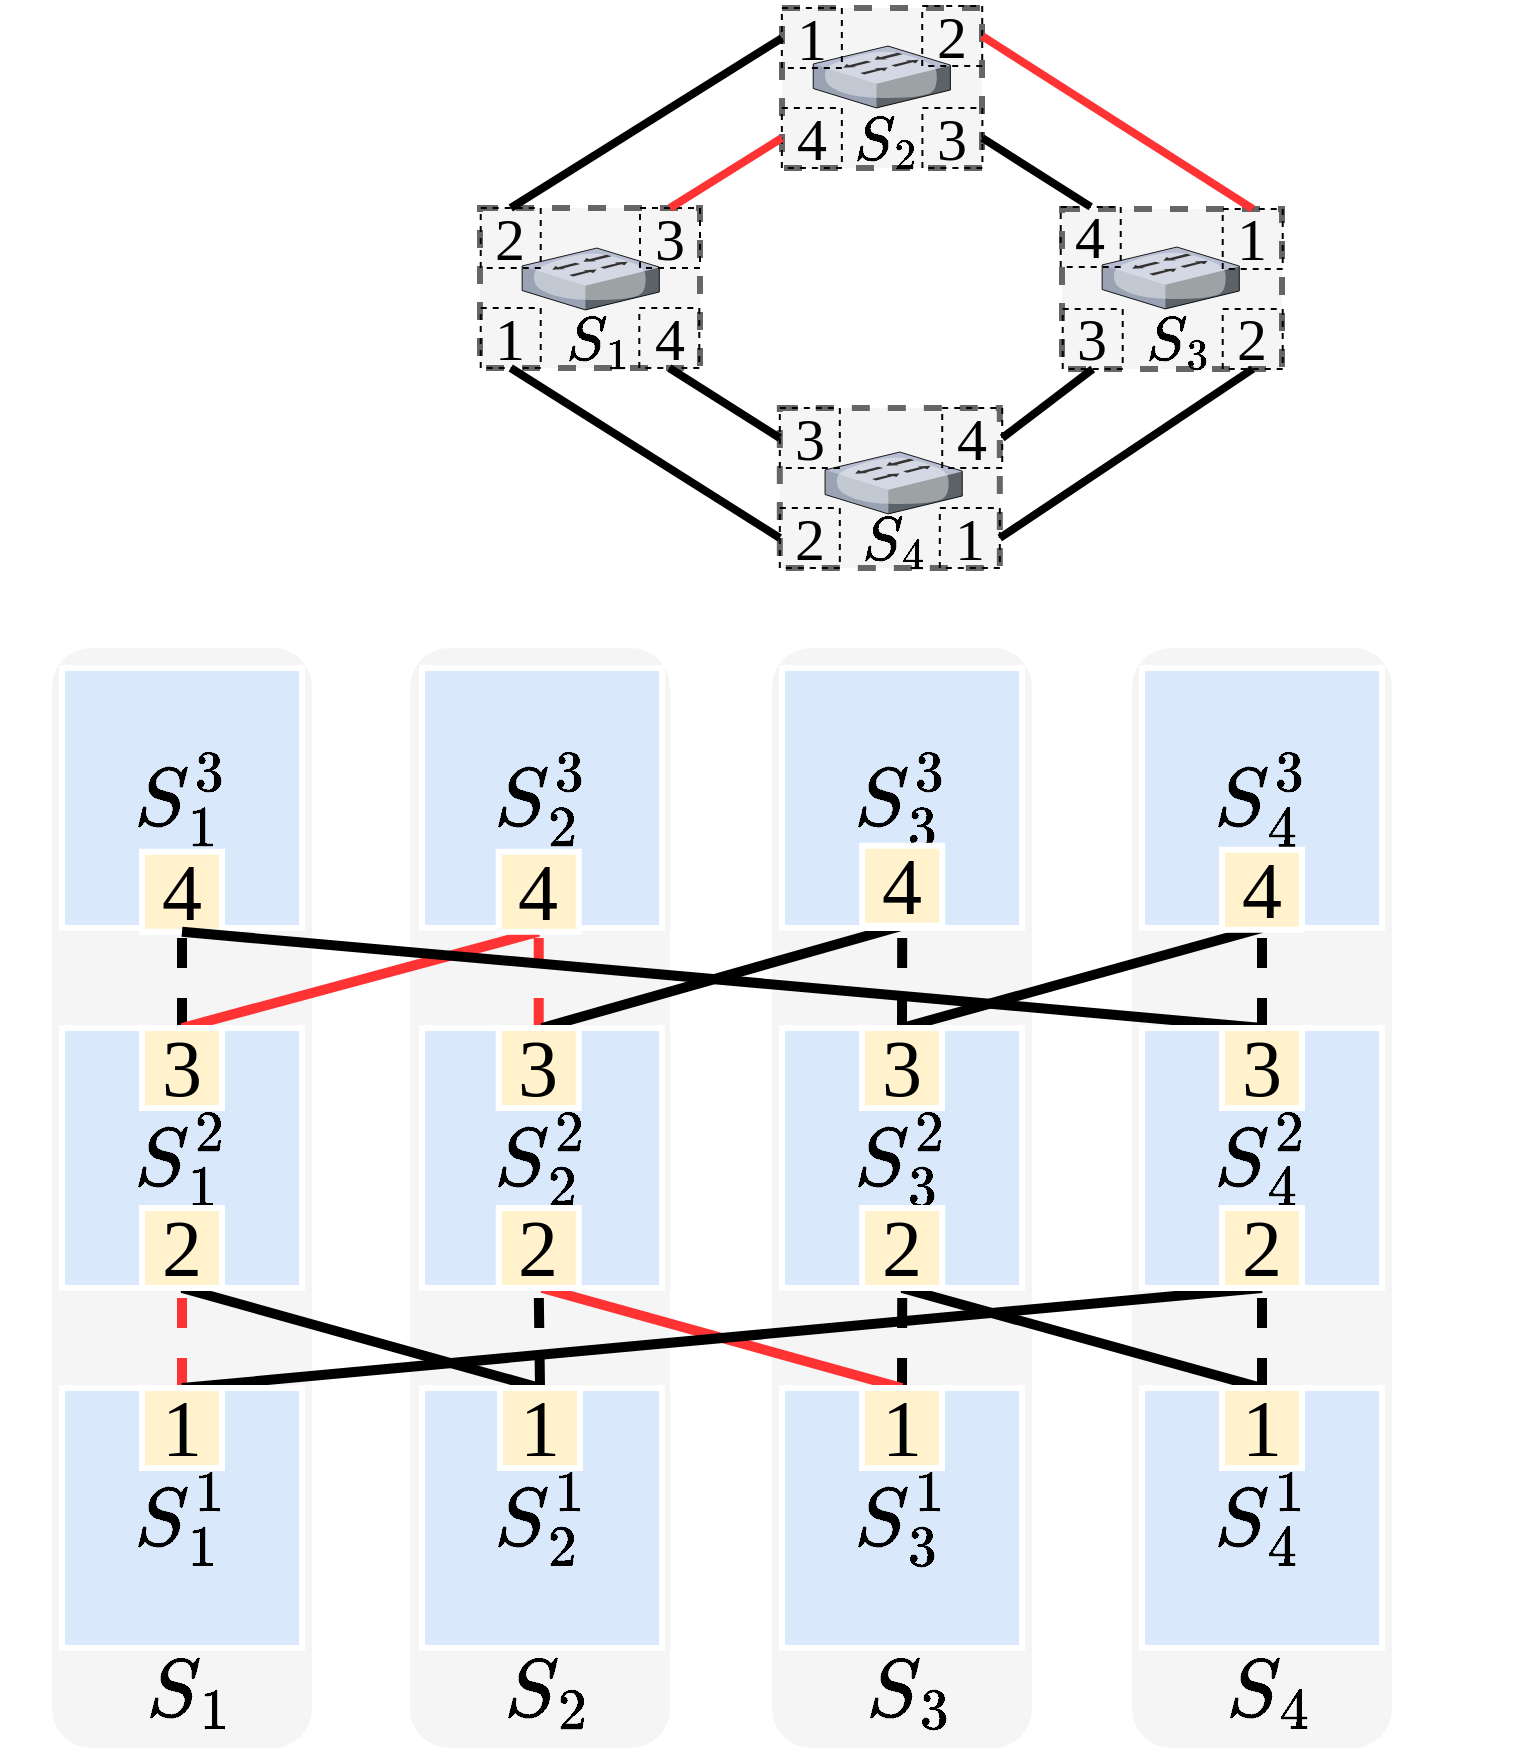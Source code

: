 <mxfile version="21.2.1" type="device">
  <diagram id="cZ3s3H5S3Yk4pRQaYe_S" name="Page-1">
    <mxGraphModel dx="1968" dy="1692" grid="1" gridSize="10" guides="1" tooltips="1" connect="1" arrows="1" fold="1" page="0" pageScale="1" pageWidth="827" pageHeight="1169" math="1" shadow="0">
      <root>
        <mxCell id="0" />
        <mxCell id="1" parent="0" />
        <mxCell id="K_pVn9FSK5HUyFnE74xe-9" value="" style="rounded=1;whiteSpace=wrap;html=1;fontFamily=Times New Roman;fontSize=28;fillColor=#f5f5f5;strokeColor=none;fontColor=#333333;" parent="1" vertex="1">
          <mxGeometry x="655" y="70" width="130" height="550" as="geometry" />
        </mxCell>
        <mxCell id="K_pVn9FSK5HUyFnE74xe-7" value="" style="rounded=1;whiteSpace=wrap;html=1;fontFamily=Times New Roman;fontSize=28;fillColor=#f5f5f5;strokeColor=none;fontColor=#333333;" parent="1" vertex="1">
          <mxGeometry x="475" y="70" width="130" height="550" as="geometry" />
        </mxCell>
        <mxCell id="K_pVn9FSK5HUyFnE74xe-4" value="" style="rounded=1;whiteSpace=wrap;html=1;fontFamily=Times New Roman;fontSize=28;fillColor=#f5f5f5;strokeColor=none;fontColor=#333333;" parent="1" vertex="1">
          <mxGeometry x="294" y="70" width="130" height="550" as="geometry" />
        </mxCell>
        <mxCell id="K_pVn9FSK5HUyFnE74xe-2" value="" style="rounded=1;whiteSpace=wrap;html=1;fontFamily=Times New Roman;fontSize=28;fillColor=#f5f5f5;strokeColor=none;fontColor=#333333;" parent="1" vertex="1">
          <mxGeometry x="115" y="70" width="130" height="550" as="geometry" />
        </mxCell>
        <mxCell id="JjDiljl0blwQCyaUuijC-1" value="&lt;font style=&quot;font-size: 40px&quot;&gt;$$S_1^3$$&lt;/font&gt;" style="rounded=0;whiteSpace=wrap;html=1;strokeWidth=3;fillColor=#dae8fc;strokeColor=#FFFFFF;fontSize=40;fontFamily=Times New Roman;" parent="1" vertex="1">
          <mxGeometry x="120" y="80" width="120" height="130" as="geometry" />
        </mxCell>
        <mxCell id="JjDiljl0blwQCyaUuijC-2" value="&lt;font style=&quot;font-size: 40px&quot;&gt;4&lt;/font&gt;" style="rounded=0;whiteSpace=wrap;html=1;strokeWidth=3;fillColor=#fff2cc;strokeColor=#FFFFFF;fontSize=40;fontFamily=Times New Roman;" parent="1" vertex="1">
          <mxGeometry x="160" y="171.89" width="40" height="40" as="geometry" />
        </mxCell>
        <mxCell id="JjDiljl0blwQCyaUuijC-29" value="" style="endArrow=none;dashed=1;html=1;strokeWidth=5;rounded=0;exitX=0.5;exitY=0;exitDx=0;exitDy=0;entryX=0.5;entryY=1;entryDx=0;entryDy=0;fillColor=#dae8fc;strokeColor=#FF3333;fontSize=28;fontFamily=Times New Roman;" parent="1" source="A9f6wP4NNAT2vkbB0bSe-17" target="A9f6wP4NNAT2vkbB0bSe-35" edge="1">
          <mxGeometry width="50" height="50" relative="1" as="geometry">
            <mxPoint x="200" y="460" as="sourcePoint" />
            <mxPoint x="200" y="380" as="targetPoint" />
          </mxGeometry>
        </mxCell>
        <mxCell id="JjDiljl0blwQCyaUuijC-30" value="" style="endArrow=none;dashed=1;html=1;strokeWidth=5;rounded=0;exitX=0.5;exitY=0;exitDx=0;exitDy=0;entryX=0.5;entryY=1;entryDx=0;entryDy=0;fillColor=#dae8fc;strokeColor=#000000;fontSize=28;fontFamily=Times New Roman;" parent="1" source="A9f6wP4NNAT2vkbB0bSe-19" target="A9f6wP4NNAT2vkbB0bSe-34" edge="1">
          <mxGeometry width="50" height="50" relative="1" as="geometry">
            <mxPoint x="340" y="460" as="sourcePoint" />
            <mxPoint x="340" y="380" as="targetPoint" />
          </mxGeometry>
        </mxCell>
        <mxCell id="JjDiljl0blwQCyaUuijC-31" value="" style="endArrow=none;dashed=1;html=1;strokeWidth=5;rounded=0;exitX=0.5;exitY=0;exitDx=0;exitDy=0;entryX=0.5;entryY=1;entryDx=0;entryDy=0;fillColor=#dae8fc;strokeColor=#000000;fontSize=28;fontFamily=Times New Roman;" parent="1" source="A9f6wP4NNAT2vkbB0bSe-21" target="A9f6wP4NNAT2vkbB0bSe-32" edge="1">
          <mxGeometry width="50" height="50" relative="1" as="geometry">
            <mxPoint x="480" y="460" as="sourcePoint" />
            <mxPoint x="480" y="380" as="targetPoint" />
          </mxGeometry>
        </mxCell>
        <mxCell id="JjDiljl0blwQCyaUuijC-32" value="" style="endArrow=none;dashed=1;html=1;strokeWidth=5;rounded=0;exitX=0.5;exitY=0;exitDx=0;exitDy=0;fillColor=#dae8fc;strokeColor=#000000;entryX=0.5;entryY=1;entryDx=0;entryDy=0;fontSize=28;fontFamily=Times New Roman;" parent="1" source="A9f6wP4NNAT2vkbB0bSe-23" target="A9f6wP4NNAT2vkbB0bSe-33" edge="1">
          <mxGeometry width="50" height="50" relative="1" as="geometry">
            <mxPoint x="620" y="460" as="sourcePoint" />
            <mxPoint x="620" y="380" as="targetPoint" />
          </mxGeometry>
        </mxCell>
        <mxCell id="JjDiljl0blwQCyaUuijC-34" value="" style="endArrow=none;dashed=1;html=1;strokeWidth=5;rounded=0;exitX=0.5;exitY=0;exitDx=0;exitDy=0;entryX=0.5;entryY=1;entryDx=0;entryDy=0;fillColor=#dae8fc;strokeColor=#000000;fontSize=28;fontFamily=Times New Roman;" parent="1" source="A9f6wP4NNAT2vkbB0bSe-28" target="A9f6wP4NNAT2vkbB0bSe-12" edge="1">
          <mxGeometry width="50" height="50" relative="1" as="geometry">
            <mxPoint x="480" y="280" as="sourcePoint" />
            <mxPoint x="480" y="180" as="targetPoint" />
          </mxGeometry>
        </mxCell>
        <mxCell id="JjDiljl0blwQCyaUuijC-35" value="" style="endArrow=none;dashed=1;html=1;strokeWidth=5;rounded=0;entryX=0.5;entryY=1;entryDx=0;entryDy=0;fillColor=#dae8fc;strokeColor=#FF3333;exitX=0.5;exitY=0;exitDx=0;exitDy=0;fontSize=28;fontFamily=Times New Roman;" parent="1" source="A9f6wP4NNAT2vkbB0bSe-27" target="A9f6wP4NNAT2vkbB0bSe-10" edge="1">
          <mxGeometry width="50" height="50" relative="1" as="geometry">
            <mxPoint x="341.538" y="280" as="sourcePoint" />
            <mxPoint x="340.0" y="180" as="targetPoint" />
          </mxGeometry>
        </mxCell>
        <mxCell id="JjDiljl0blwQCyaUuijC-36" value="" style="endArrow=none;dashed=1;html=1;strokeWidth=5;rounded=0;exitX=0.5;exitY=0;exitDx=0;exitDy=0;entryX=0.5;entryY=1;entryDx=0;entryDy=0;fillColor=#dae8fc;strokeColor=#000000;fontSize=28;fontFamily=Times New Roman;" parent="1" source="A9f6wP4NNAT2vkbB0bSe-25" target="JjDiljl0blwQCyaUuijC-2" edge="1">
          <mxGeometry width="50" height="50" relative="1" as="geometry">
            <mxPoint x="199.54" y="276.56" as="sourcePoint" />
            <mxPoint x="350" y="170" as="targetPoint" />
          </mxGeometry>
        </mxCell>
        <mxCell id="JjDiljl0blwQCyaUuijC-37" value="" style="endArrow=none;html=1;rounded=0;exitX=0.5;exitY=0;exitDx=0;exitDy=0;entryX=0.5;entryY=1;entryDx=0;entryDy=0;strokeWidth=5;fillColor=#dae8fc;strokeColor=#FF3333;fontSize=28;fontFamily=Times New Roman;" parent="1" source="A9f6wP4NNAT2vkbB0bSe-25" target="A9f6wP4NNAT2vkbB0bSe-10" edge="1">
          <mxGeometry width="50" height="50" relative="1" as="geometry">
            <mxPoint x="240" y="280" as="sourcePoint" />
            <mxPoint x="360.0" y="180" as="targetPoint" />
          </mxGeometry>
        </mxCell>
        <mxCell id="JjDiljl0blwQCyaUuijC-38" value="" style="endArrow=none;html=1;rounded=0;exitX=0.5;exitY=1;exitDx=0;exitDy=0;entryX=0.5;entryY=0;entryDx=0;entryDy=0;strokeWidth=5;fillColor=#dae8fc;strokeColor=#000000;fontSize=28;fontFamily=Times New Roman;" parent="1" source="A9f6wP4NNAT2vkbB0bSe-35" target="A9f6wP4NNAT2vkbB0bSe-19" edge="1">
          <mxGeometry width="50" height="50" relative="1" as="geometry">
            <mxPoint x="240" y="380" as="sourcePoint" />
            <mxPoint x="360" y="460" as="targetPoint" />
          </mxGeometry>
        </mxCell>
        <mxCell id="JjDiljl0blwQCyaUuijC-39" value="" style="endArrow=none;html=1;rounded=0;entryX=0.5;entryY=1;entryDx=0;entryDy=0;strokeWidth=5;fillColor=#dae8fc;strokeColor=#000000;exitX=0.5;exitY=0;exitDx=0;exitDy=0;fontSize=28;fontFamily=Times New Roman;" parent="1" source="A9f6wP4NNAT2vkbB0bSe-26" target="A9f6wP4NNAT2vkbB0bSe-12" edge="1">
          <mxGeometry width="50" height="50" relative="1" as="geometry">
            <mxPoint x="360" y="280" as="sourcePoint" />
            <mxPoint x="480" y="180" as="targetPoint" />
          </mxGeometry>
        </mxCell>
        <mxCell id="JjDiljl0blwQCyaUuijC-40" value="" style="endArrow=none;html=1;rounded=0;exitX=0.5;exitY=0;exitDx=0;exitDy=0;entryX=0.5;entryY=1;entryDx=0;entryDy=0;strokeWidth=5;fillColor=#dae8fc;strokeColor=#000000;fontSize=28;fontFamily=Times New Roman;" parent="1" source="A9f6wP4NNAT2vkbB0bSe-29" target="A9f6wP4NNAT2vkbB0bSe-13" edge="1">
          <mxGeometry width="50" height="50" relative="1" as="geometry">
            <mxPoint x="480" y="280" as="sourcePoint" />
            <mxPoint x="600" y="180" as="targetPoint" />
          </mxGeometry>
        </mxCell>
        <mxCell id="JjDiljl0blwQCyaUuijC-41" value="" style="endArrow=none;html=1;rounded=0;exitX=0.5;exitY=1;exitDx=0;exitDy=0;entryX=0.5;entryY=0;entryDx=0;entryDy=0;strokeWidth=5;fillColor=#dae8fc;strokeColor=#000000;fontSize=28;fontFamily=Times New Roman;" parent="1" source="A9f6wP4NNAT2vkbB0bSe-28" target="A9f6wP4NNAT2vkbB0bSe-23" edge="1">
          <mxGeometry width="50" height="50" relative="1" as="geometry">
            <mxPoint x="480" y="380" as="sourcePoint" />
            <mxPoint x="600" y="460" as="targetPoint" />
          </mxGeometry>
        </mxCell>
        <mxCell id="JjDiljl0blwQCyaUuijC-42" value="" style="endArrow=none;html=1;rounded=0;exitX=0.5;exitY=1;exitDx=0;exitDy=0;entryX=0.5;entryY=0;entryDx=0;entryDy=0;strokeWidth=5;fillColor=#dae8fc;strokeColor=#FF3333;fontSize=28;fontFamily=Times New Roman;" parent="1" source="A9f6wP4NNAT2vkbB0bSe-26" target="A9f6wP4NNAT2vkbB0bSe-21" edge="1">
          <mxGeometry width="50" height="50" relative="1" as="geometry">
            <mxPoint x="360" y="380" as="sourcePoint" />
            <mxPoint x="480" y="460" as="targetPoint" />
          </mxGeometry>
        </mxCell>
        <mxCell id="JjDiljl0blwQCyaUuijC-43" value="" style="endArrow=none;html=1;rounded=0;exitX=0.5;exitY=0;exitDx=0;exitDy=0;entryX=0.5;entryY=1;entryDx=0;entryDy=0;strokeWidth=5;fillColor=#dae8fc;strokeColor=#000000;fontSize=28;fontFamily=Times New Roman;" parent="1" source="A9f6wP4NNAT2vkbB0bSe-31" target="JjDiljl0blwQCyaUuijC-2" edge="1">
          <mxGeometry width="50" height="50" relative="1" as="geometry">
            <mxPoint x="600" y="280" as="sourcePoint" />
            <mxPoint x="550" y="370" as="targetPoint" />
          </mxGeometry>
        </mxCell>
        <mxCell id="JjDiljl0blwQCyaUuijC-44" value="" style="endArrow=none;html=1;rounded=0;exitX=0.5;exitY=1;exitDx=0;exitDy=0;entryX=0.5;entryY=0;entryDx=0;entryDy=0;strokeWidth=5;fillColor=#dae8fc;strokeColor=#000000;fontSize=28;fontFamily=Times New Roman;" parent="1" source="A9f6wP4NNAT2vkbB0bSe-30" target="A9f6wP4NNAT2vkbB0bSe-17" edge="1">
          <mxGeometry width="50" height="50" relative="1" as="geometry">
            <mxPoint x="600" y="380" as="sourcePoint" />
            <mxPoint x="240" y="460" as="targetPoint" />
          </mxGeometry>
        </mxCell>
        <mxCell id="tdBAylMAY1_QYxIaaEEM-36" value="" style="endArrow=none;dashed=1;html=1;strokeWidth=5;rounded=0;exitX=0.5;exitY=0;exitDx=0;exitDy=0;entryX=0.5;entryY=1;entryDx=0;entryDy=0;fillColor=#dae8fc;strokeColor=#000000;fontSize=28;fontFamily=Times New Roman;" parent="1" source="A9f6wP4NNAT2vkbB0bSe-30" target="A9f6wP4NNAT2vkbB0bSe-14" edge="1">
          <mxGeometry width="50" height="50" relative="1" as="geometry">
            <mxPoint x="620" y="280" as="sourcePoint" />
            <mxPoint x="620" y="180" as="targetPoint" />
          </mxGeometry>
        </mxCell>
        <mxCell id="A9f6wP4NNAT2vkbB0bSe-9" value="&lt;font style=&quot;font-size: 40px;&quot;&gt;$$S_2^3$$&lt;/font&gt;" style="rounded=0;whiteSpace=wrap;html=1;strokeWidth=3;fillColor=#dae8fc;strokeColor=#FFFFFF;fontSize=40;fontFamily=Times New Roman;" parent="1" vertex="1">
          <mxGeometry x="300" y="80" width="120" height="130" as="geometry" />
        </mxCell>
        <mxCell id="A9f6wP4NNAT2vkbB0bSe-10" value="&lt;font style=&quot;font-size: 40px;&quot;&gt;4&lt;/font&gt;" style="rounded=0;whiteSpace=wrap;html=1;strokeWidth=3;fillColor=#fff2cc;strokeColor=#FFFFFF;fontSize=40;fontFamily=Times New Roman;" parent="1" vertex="1">
          <mxGeometry x="338.36" y="171.89" width="40" height="40" as="geometry" />
        </mxCell>
        <mxCell id="A9f6wP4NNAT2vkbB0bSe-11" value="&lt;font style=&quot;font-size: 40px;&quot;&gt;$$S_3^3$$&lt;/font&gt;" style="rounded=0;whiteSpace=wrap;html=1;strokeWidth=3;fillColor=#dae8fc;strokeColor=#FFFFFF;fontSize=40;fontFamily=Times New Roman;" parent="1" vertex="1">
          <mxGeometry x="480" y="80" width="120" height="130" as="geometry" />
        </mxCell>
        <mxCell id="A9f6wP4NNAT2vkbB0bSe-12" value="&lt;font style=&quot;font-size: 40px;&quot;&gt;4&lt;/font&gt;" style="rounded=0;whiteSpace=wrap;html=1;strokeWidth=3;fillColor=#fff2cc;strokeColor=#FFFFFF;fontSize=40;fontFamily=Times New Roman;" parent="1" vertex="1">
          <mxGeometry x="520.11" y="168.89" width="40" height="40" as="geometry" />
        </mxCell>
        <mxCell id="A9f6wP4NNAT2vkbB0bSe-13" value="&lt;font style=&quot;font-size: 40px;&quot;&gt;$$S_4^3$$&lt;/font&gt;" style="rounded=0;whiteSpace=wrap;html=1;strokeWidth=3;fillColor=#dae8fc;strokeColor=#FFFFFF;fontSize=40;fontFamily=Times New Roman;" parent="1" vertex="1">
          <mxGeometry x="660" y="80" width="120" height="130" as="geometry" />
        </mxCell>
        <mxCell id="A9f6wP4NNAT2vkbB0bSe-14" value="&lt;font style=&quot;font-size: 40px;&quot;&gt;4&lt;/font&gt;" style="rounded=0;whiteSpace=wrap;html=1;strokeWidth=3;fillColor=#fff2cc;strokeColor=#FFFFFF;fontSize=40;fontFamily=Times New Roman;" parent="1" vertex="1">
          <mxGeometry x="700" y="170.89" width="40" height="40" as="geometry" />
        </mxCell>
        <mxCell id="A9f6wP4NNAT2vkbB0bSe-16" value="&lt;font style=&quot;font-size: 40px;&quot;&gt;$$S_1^1$$&lt;/font&gt;" style="rounded=0;whiteSpace=wrap;html=1;strokeWidth=3;fillColor=#dae8fc;strokeColor=#FFFFFF;fontSize=40;fontFamily=Times New Roman;" parent="1" vertex="1">
          <mxGeometry x="120" y="440" width="120" height="130" as="geometry" />
        </mxCell>
        <mxCell id="A9f6wP4NNAT2vkbB0bSe-17" value="&lt;font style=&quot;font-size: 40px;&quot;&gt;&lt;span style=&quot;font-size: 40px;&quot;&gt;1&lt;/span&gt;&lt;/font&gt;" style="rounded=0;whiteSpace=wrap;html=1;strokeWidth=3;fillColor=#fff2cc;strokeColor=#FFFFFF;fontSize=40;fontFamily=Times New Roman;" parent="1" vertex="1">
          <mxGeometry x="160" y="440" width="40" height="40" as="geometry" />
        </mxCell>
        <mxCell id="A9f6wP4NNAT2vkbB0bSe-18" value="&lt;font style=&quot;font-size: 40px;&quot;&gt;$$S_2^1$$&lt;/font&gt;" style="rounded=0;whiteSpace=wrap;html=1;strokeWidth=3;fillColor=#dae8fc;strokeColor=#FFFFFF;fontSize=40;fontFamily=Times New Roman;" parent="1" vertex="1">
          <mxGeometry x="300" y="440" width="120" height="130" as="geometry" />
        </mxCell>
        <mxCell id="A9f6wP4NNAT2vkbB0bSe-19" value="&lt;font style=&quot;font-size: 40px;&quot;&gt;&lt;span style=&quot;font-size: 40px;&quot;&gt;1&lt;/span&gt;&lt;/font&gt;" style="rounded=0;whiteSpace=wrap;html=1;strokeWidth=3;fillColor=#fff2cc;strokeColor=#FFFFFF;fontSize=40;fontFamily=Times New Roman;" parent="1" vertex="1">
          <mxGeometry x="339" y="440" width="40" height="40" as="geometry" />
        </mxCell>
        <mxCell id="A9f6wP4NNAT2vkbB0bSe-20" value="&lt;font style=&quot;font-size: 40px;&quot;&gt;$$S_3^1$$&lt;/font&gt;" style="rounded=0;whiteSpace=wrap;html=1;strokeWidth=3;fillColor=#dae8fc;strokeColor=#FFFFFF;fontSize=40;fontFamily=Times New Roman;" parent="1" vertex="1">
          <mxGeometry x="480" y="440" width="120" height="130" as="geometry" />
        </mxCell>
        <mxCell id="A9f6wP4NNAT2vkbB0bSe-21" value="&lt;font style=&quot;font-size: 40px;&quot;&gt;&lt;span style=&quot;font-size: 40px;&quot;&gt;1&lt;/span&gt;&lt;/font&gt;" style="rounded=0;whiteSpace=wrap;html=1;strokeWidth=3;fillColor=#fff2cc;strokeColor=#FFFFFF;fontSize=40;fontFamily=Times New Roman;" parent="1" vertex="1">
          <mxGeometry x="520" y="440" width="40" height="40" as="geometry" />
        </mxCell>
        <mxCell id="A9f6wP4NNAT2vkbB0bSe-22" value="&lt;font style=&quot;font-size: 40px;&quot;&gt;$$S_4^1$$&lt;/font&gt;" style="rounded=0;whiteSpace=wrap;html=1;strokeWidth=3;fillColor=#dae8fc;strokeColor=#FFFFFF;fontSize=40;fontFamily=Times New Roman;" parent="1" vertex="1">
          <mxGeometry x="660" y="440" width="120" height="130" as="geometry" />
        </mxCell>
        <mxCell id="A9f6wP4NNAT2vkbB0bSe-23" value="&lt;font style=&quot;font-size: 40px;&quot;&gt;1&lt;/font&gt;" style="rounded=0;whiteSpace=wrap;html=1;strokeWidth=3;fillColor=#fff2cc;strokeColor=#FFFFFF;fontSize=40;fontFamily=Times New Roman;" parent="1" vertex="1">
          <mxGeometry x="700" y="440" width="40" height="40" as="geometry" />
        </mxCell>
        <mxCell id="A9f6wP4NNAT2vkbB0bSe-24" value="&lt;font style=&quot;font-size: 40px;&quot;&gt;$$S_1^2$$&lt;/font&gt;" style="rounded=0;whiteSpace=wrap;html=1;strokeWidth=3;fillColor=#dae8fc;strokeColor=#FFFFFF;fontSize=40;fontFamily=Times New Roman;" parent="1" vertex="1">
          <mxGeometry x="120" y="260" width="120" height="130" as="geometry" />
        </mxCell>
        <mxCell id="A9f6wP4NNAT2vkbB0bSe-25" value="&lt;font style=&quot;font-size: 40px;&quot;&gt;&lt;span style=&quot;font-size: 40px;&quot;&gt;3&lt;/span&gt;&lt;/font&gt;" style="rounded=0;whiteSpace=wrap;html=1;strokeWidth=3;fillColor=#fff2cc;strokeColor=#FFFFFF;fontSize=40;fontFamily=Times New Roman;" parent="1" vertex="1">
          <mxGeometry x="160" y="260" width="40" height="40" as="geometry" />
        </mxCell>
        <mxCell id="A9f6wP4NNAT2vkbB0bSe-26" value="&lt;font style=&quot;font-size: 40px;&quot;&gt;$$S_2^2$$&lt;/font&gt;" style="rounded=0;whiteSpace=wrap;html=1;strokeWidth=3;fillColor=#dae8fc;strokeColor=#FFFFFF;fontSize=40;fontFamily=Times New Roman;" parent="1" vertex="1">
          <mxGeometry x="300" y="260" width="120" height="130" as="geometry" />
        </mxCell>
        <mxCell id="A9f6wP4NNAT2vkbB0bSe-27" value="&lt;font style=&quot;font-size: 40px;&quot;&gt;&lt;span style=&quot;font-size: 40px;&quot;&gt;3&lt;/span&gt;&lt;/font&gt;" style="rounded=0;whiteSpace=wrap;html=1;strokeWidth=3;fillColor=#fff2cc;strokeColor=#FFFFFF;fontSize=40;fontFamily=Times New Roman;" parent="1" vertex="1">
          <mxGeometry x="338.36" y="260" width="40" height="40" as="geometry" />
        </mxCell>
        <mxCell id="A9f6wP4NNAT2vkbB0bSe-28" value="&lt;font style=&quot;font-size: 40px;&quot;&gt;$$S_3^2$$&lt;/font&gt;" style="rounded=0;whiteSpace=wrap;html=1;strokeWidth=3;fillColor=#dae8fc;strokeColor=#FFFFFF;fontSize=40;fontFamily=Times New Roman;" parent="1" vertex="1">
          <mxGeometry x="480" y="260" width="120" height="130" as="geometry" />
        </mxCell>
        <mxCell id="A9f6wP4NNAT2vkbB0bSe-29" value="&lt;font style=&quot;font-size: 40px;&quot;&gt;&lt;span style=&quot;font-size: 40px;&quot;&gt;3&lt;/span&gt;&lt;/font&gt;" style="rounded=0;whiteSpace=wrap;html=1;strokeWidth=3;fillColor=#fff2cc;strokeColor=#FFFFFF;fontSize=40;fontFamily=Times New Roman;" parent="1" vertex="1">
          <mxGeometry x="520" y="260" width="40" height="40" as="geometry" />
        </mxCell>
        <mxCell id="A9f6wP4NNAT2vkbB0bSe-30" value="&lt;font style=&quot;font-size: 40px;&quot;&gt;$$S_4^2$$&lt;/font&gt;" style="rounded=0;whiteSpace=wrap;html=1;strokeWidth=3;fillColor=#dae8fc;strokeColor=#FFFFFF;fontSize=40;fontFamily=Times New Roman;" parent="1" vertex="1">
          <mxGeometry x="660" y="260" width="120" height="130" as="geometry" />
        </mxCell>
        <mxCell id="A9f6wP4NNAT2vkbB0bSe-31" value="&lt;font style=&quot;font-size: 40px;&quot;&gt;3&lt;/font&gt;" style="rounded=0;whiteSpace=wrap;html=1;strokeWidth=3;fillColor=#fff2cc;strokeColor=#FFFFFF;fontSize=40;fontFamily=Times New Roman;" parent="1" vertex="1">
          <mxGeometry x="700" y="260" width="40" height="40" as="geometry" />
        </mxCell>
        <mxCell id="A9f6wP4NNAT2vkbB0bSe-32" value="&lt;font style=&quot;font-size: 40px;&quot;&gt;&lt;span style=&quot;font-size: 40px;&quot;&gt;2&lt;/span&gt;&lt;/font&gt;" style="rounded=0;whiteSpace=wrap;html=1;strokeWidth=3;fillColor=#fff2cc;strokeColor=#FFFFFF;fontSize=40;fontFamily=Times New Roman;" parent="1" vertex="1">
          <mxGeometry x="520.11" y="350" width="40" height="40" as="geometry" />
        </mxCell>
        <mxCell id="A9f6wP4NNAT2vkbB0bSe-33" value="&lt;font style=&quot;font-size: 40px;&quot;&gt;2&lt;/font&gt;" style="rounded=0;whiteSpace=wrap;html=1;strokeWidth=3;fillColor=#fff2cc;strokeColor=#FFFFFF;fontSize=40;fontFamily=Times New Roman;" parent="1" vertex="1">
          <mxGeometry x="700" y="350" width="40" height="40" as="geometry" />
        </mxCell>
        <mxCell id="A9f6wP4NNAT2vkbB0bSe-34" value="&lt;font style=&quot;font-size: 40px;&quot;&gt;&lt;span style=&quot;font-size: 40px;&quot;&gt;2&lt;/span&gt;&lt;/font&gt;" style="rounded=0;whiteSpace=wrap;html=1;strokeWidth=3;fillColor=#fff2cc;strokeColor=#FFFFFF;fontSize=40;fontFamily=Times New Roman;" parent="1" vertex="1">
          <mxGeometry x="338.36" y="350" width="40" height="40" as="geometry" />
        </mxCell>
        <mxCell id="A9f6wP4NNAT2vkbB0bSe-35" value="&lt;font style=&quot;font-size: 40px;&quot;&gt;&lt;span style=&quot;font-size: 40px;&quot;&gt;2&lt;/span&gt;&lt;/font&gt;" style="rounded=0;whiteSpace=wrap;html=1;strokeWidth=3;fillColor=#fff2cc;strokeColor=#FFFFFF;fontSize=40;fontFamily=Times New Roman;" parent="1" vertex="1">
          <mxGeometry x="160" y="350" width="40" height="40" as="geometry" />
        </mxCell>
        <mxCell id="K_pVn9FSK5HUyFnE74xe-3" value="&lt;span style=&quot;color: rgb(0, 0, 0); font-size: 40px; font-style: normal; font-weight: 400; letter-spacing: normal; text-align: center; text-indent: 0px; text-transform: none; word-spacing: 0px; background-color: rgb(255, 255, 255); display: inline; float: none;&quot;&gt;$$S_1$$&lt;br style=&quot;font-size: 40px;&quot;&gt;&lt;br style=&quot;font-size: 40px;&quot;&gt;&lt;/span&gt;" style="text;whiteSpace=wrap;html=1;fontSize=40;fontFamily=Times New Roman;" parent="1" vertex="1">
          <mxGeometry x="160" y="520" width="70" height="80" as="geometry" />
        </mxCell>
        <mxCell id="K_pVn9FSK5HUyFnE74xe-5" value="&lt;span style=&quot;color: rgb(0, 0, 0); font-size: 40px; font-style: normal; font-weight: 400; letter-spacing: normal; text-align: center; text-indent: 0px; text-transform: none; word-spacing: 0px; background-color: rgb(255, 255, 255); display: inline; float: none;&quot;&gt;$$S_2$$&lt;br style=&quot;font-size: 40px;&quot;&gt;&lt;br style=&quot;font-size: 40px;&quot;&gt;&lt;/span&gt;" style="text;whiteSpace=wrap;html=1;fontSize=40;fontFamily=Times New Roman;" parent="1" vertex="1">
          <mxGeometry x="339" y="520" width="70" height="80" as="geometry" />
        </mxCell>
        <mxCell id="K_pVn9FSK5HUyFnE74xe-8" value="&lt;span style=&quot;color: rgb(0, 0, 0); font-size: 40px; font-style: normal; font-weight: 400; letter-spacing: normal; text-align: center; text-indent: 0px; text-transform: none; word-spacing: 0px; background-color: rgb(255, 255, 255); display: inline; float: none;&quot;&gt;$$S_3$$&lt;br style=&quot;font-size: 40px;&quot;&gt;&lt;br style=&quot;font-size: 40px;&quot;&gt;&lt;/span&gt;" style="text;whiteSpace=wrap;html=1;fontSize=40;fontFamily=Times New Roman;" parent="1" vertex="1">
          <mxGeometry x="520.11" y="520" width="70" height="80" as="geometry" />
        </mxCell>
        <mxCell id="K_pVn9FSK5HUyFnE74xe-10" value="&lt;span style=&quot;color: rgb(0, 0, 0); font-size: 40px; font-style: normal; font-weight: 400; letter-spacing: normal; text-align: center; text-indent: 0px; text-transform: none; word-spacing: 0px; background-color: rgb(255, 255, 255); display: inline; float: none;&quot;&gt;$$S_4$$&lt;br style=&quot;font-size: 40px;&quot;&gt;&lt;br style=&quot;font-size: 40px;&quot;&gt;&lt;/span&gt;" style="text;whiteSpace=wrap;html=1;fontSize=40;fontFamily=Times New Roman;" parent="1" vertex="1">
          <mxGeometry x="700.36" y="520" width="70" height="80" as="geometry" />
        </mxCell>
        <mxCell id="K_pVn9FSK5HUyFnE74xe-139" value="" style="rounded=0;whiteSpace=wrap;html=1;dashed=1;fillColor=#f5f5f5;strokeColor=#666666;fontColor=#333333;strokeWidth=3;" parent="1" vertex="1">
          <mxGeometry x="329" y="-150" width="110" height="80" as="geometry" />
        </mxCell>
        <mxCell id="K_pVn9FSK5HUyFnE74xe-140" value="" style="verticalLabelPosition=bottom;sketch=0;aspect=fixed;html=1;verticalAlign=top;strokeColor=none;align=center;outlineConnect=0;shape=mxgraph.citrix.switch;fontSize=24;strokeWidth=1;" parent="1" vertex="1">
          <mxGeometry x="350.07" y="-129.97" width="68.58" height="30.93" as="geometry" />
        </mxCell>
        <mxCell id="K_pVn9FSK5HUyFnE74xe-141" value="&lt;font style=&quot;font-size: 30px&quot;&gt;1&lt;/font&gt;" style="rounded=0;whiteSpace=wrap;html=1;fontFamily=Times New Roman;fontSize=24;fontColor=#000000;strokeWidth=1;fillColor=none;dashed=1;" parent="1" vertex="1">
          <mxGeometry x="329.36" y="-100" width="30" height="30" as="geometry" />
        </mxCell>
        <mxCell id="K_pVn9FSK5HUyFnE74xe-142" value="&lt;font style=&quot;font-size: 30px&quot;&gt;2&lt;/font&gt;" style="rounded=0;whiteSpace=wrap;html=1;fontFamily=Times New Roman;fontSize=24;fontColor=#000000;strokeWidth=1;dashed=1;fillColor=none;" parent="1" vertex="1">
          <mxGeometry x="329.36" y="-150" width="30" height="30" as="geometry" />
        </mxCell>
        <mxCell id="K_pVn9FSK5HUyFnE74xe-143" value="3" style="rounded=0;whiteSpace=wrap;html=1;fontFamily=Times New Roman;fontSize=30;fontColor=#000000;strokeWidth=1;fillColor=none;dashed=1;" parent="1" vertex="1">
          <mxGeometry x="409" y="-150" width="30" height="30" as="geometry" />
        </mxCell>
        <mxCell id="K_pVn9FSK5HUyFnE74xe-144" value="4" style="rounded=0;whiteSpace=wrap;html=1;fontFamily=Times New Roman;fontSize=30;fontColor=#000000;strokeWidth=1;fillColor=none;dashed=1;" parent="1" vertex="1">
          <mxGeometry x="408.65" y="-100" width="30" height="30" as="geometry" />
        </mxCell>
        <mxCell id="K_pVn9FSK5HUyFnE74xe-145" value="&lt;font style=&quot;font-size: 30px&quot;&gt;$$S_1$$&lt;/font&gt;" style="text;html=1;strokeColor=none;fillColor=none;align=center;verticalAlign=middle;whiteSpace=wrap;rounded=0;fontFamily=Times New Roman;fontSize=24;fontColor=#000000;" parent="1" vertex="1">
          <mxGeometry x="357.65" y="-100" width="60" height="30" as="geometry" />
        </mxCell>
        <mxCell id="K_pVn9FSK5HUyFnE74xe-146" value="" style="rounded=0;whiteSpace=wrap;html=1;dashed=1;fillColor=#f5f5f5;strokeColor=#666666;fontColor=#333333;strokeWidth=3;" parent="1" vertex="1">
          <mxGeometry x="480" y="-250" width="100" height="80" as="geometry" />
        </mxCell>
        <mxCell id="K_pVn9FSK5HUyFnE74xe-147" value="" style="verticalLabelPosition=bottom;sketch=0;aspect=fixed;html=1;verticalAlign=top;strokeColor=none;align=center;outlineConnect=0;shape=mxgraph.citrix.switch;fontSize=24;strokeWidth=1;" parent="1" vertex="1">
          <mxGeometry x="495.62" y="-230.97" width="68.58" height="30.93" as="geometry" />
        </mxCell>
        <mxCell id="K_pVn9FSK5HUyFnE74xe-148" value="1" style="rounded=0;whiteSpace=wrap;html=1;fontFamily=Times New Roman;fontSize=30;fontColor=#000000;strokeWidth=1;fillColor=none;dashed=1;" parent="1" vertex="1">
          <mxGeometry x="479.93" y="-249.97" width="30" height="30" as="geometry" />
        </mxCell>
        <mxCell id="K_pVn9FSK5HUyFnE74xe-149" value="4" style="rounded=0;whiteSpace=wrap;html=1;fontFamily=Times New Roman;fontSize=30;fontColor=#000000;strokeWidth=1;fillColor=none;dashed=1;" parent="1" vertex="1">
          <mxGeometry x="479.93" y="-200" width="30" height="30" as="geometry" />
        </mxCell>
        <mxCell id="K_pVn9FSK5HUyFnE74xe-150" value="3" style="rounded=0;whiteSpace=wrap;html=1;fontFamily=Times New Roman;fontSize=30;fontColor=#000000;strokeWidth=1;fillColor=none;dashed=1;" parent="1" vertex="1">
          <mxGeometry x="550.2" y="-200" width="30" height="30" as="geometry" />
        </mxCell>
        <mxCell id="K_pVn9FSK5HUyFnE74xe-151" value="2" style="rounded=0;whiteSpace=wrap;html=1;fontFamily=Times New Roman;fontSize=30;fontColor=#000000;strokeWidth=1;fillColor=none;dashed=1;" parent="1" vertex="1">
          <mxGeometry x="550.11" y="-250.97" width="30" height="30" as="geometry" />
        </mxCell>
        <mxCell id="K_pVn9FSK5HUyFnE74xe-152" value="$$S_2$$" style="text;html=1;strokeColor=none;fillColor=none;align=center;verticalAlign=middle;whiteSpace=wrap;rounded=0;fontFamily=Times New Roman;fontSize=30;fontColor=#000000;" parent="1" vertex="1">
          <mxGeometry x="501.91" y="-200" width="60" height="30" as="geometry" />
        </mxCell>
        <mxCell id="K_pVn9FSK5HUyFnE74xe-153" value="" style="rounded=0;whiteSpace=wrap;html=1;dashed=1;fillColor=#f5f5f5;strokeColor=#666666;fontColor=#333333;strokeWidth=3;" parent="1" vertex="1">
          <mxGeometry x="478.91" y="-50" width="110" height="80" as="geometry" />
        </mxCell>
        <mxCell id="K_pVn9FSK5HUyFnE74xe-154" value="" style="verticalLabelPosition=bottom;sketch=0;aspect=fixed;html=1;verticalAlign=top;strokeColor=none;align=center;outlineConnect=0;shape=mxgraph.citrix.switch;fontSize=24;strokeWidth=1;" parent="1" vertex="1">
          <mxGeometry x="501.53" y="-27.97" width="68.58" height="30.93" as="geometry" />
        </mxCell>
        <mxCell id="K_pVn9FSK5HUyFnE74xe-155" value="3" style="rounded=0;whiteSpace=wrap;html=1;fontFamily=Times New Roman;fontSize=30;fontColor=#000000;strokeWidth=1;fillColor=none;dashed=1;" parent="1" vertex="1">
          <mxGeometry x="478.91" y="-50" width="30" height="30" as="geometry" />
        </mxCell>
        <mxCell id="K_pVn9FSK5HUyFnE74xe-156" value="2" style="rounded=0;whiteSpace=wrap;html=1;fontFamily=Times New Roman;fontSize=30;fontColor=#000000;strokeWidth=1;fillColor=none;dashed=1;" parent="1" vertex="1">
          <mxGeometry x="478.91" width="30" height="30" as="geometry" />
        </mxCell>
        <mxCell id="K_pVn9FSK5HUyFnE74xe-157" value="1" style="rounded=0;whiteSpace=wrap;html=1;fontFamily=Times New Roman;fontSize=30;fontColor=#000000;strokeWidth=1;fillColor=none;dashed=1;" parent="1" vertex="1">
          <mxGeometry x="558.91" width="30" height="30" as="geometry" />
        </mxCell>
        <mxCell id="K_pVn9FSK5HUyFnE74xe-158" value="4" style="rounded=0;whiteSpace=wrap;html=1;fontFamily=Times New Roman;fontSize=30;fontColor=#000000;strokeWidth=1;fillColor=none;dashed=1;" parent="1" vertex="1">
          <mxGeometry x="560.11" y="-50" width="30" height="30" as="geometry" />
        </mxCell>
        <mxCell id="K_pVn9FSK5HUyFnE74xe-159" value="$$S_4$$" style="text;html=1;strokeColor=none;fillColor=none;align=center;verticalAlign=middle;whiteSpace=wrap;rounded=0;fontFamily=Times New Roman;fontSize=30;fontColor=#000000;" parent="1" vertex="1">
          <mxGeometry x="505.93" width="60" height="30" as="geometry" />
        </mxCell>
        <mxCell id="K_pVn9FSK5HUyFnE74xe-160" value="" style="rounded=0;whiteSpace=wrap;html=1;dashed=1;fillColor=#f5f5f5;strokeColor=#666666;fontColor=#333333;strokeWidth=3;" parent="1" vertex="1">
          <mxGeometry x="620" y="-149.51" width="110" height="80" as="geometry" />
        </mxCell>
        <mxCell id="K_pVn9FSK5HUyFnE74xe-161" value="" style="verticalLabelPosition=bottom;sketch=0;aspect=fixed;html=1;verticalAlign=top;strokeColor=none;align=center;outlineConnect=0;shape=mxgraph.citrix.switch;fontSize=24;strokeWidth=1;" parent="1" vertex="1">
          <mxGeometry x="640.07" y="-130.48" width="68.58" height="30.93" as="geometry" />
        </mxCell>
        <mxCell id="K_pVn9FSK5HUyFnE74xe-162" value="3" style="rounded=0;whiteSpace=wrap;html=1;fontFamily=Times New Roman;fontSize=30;fontColor=#000000;strokeWidth=1;fillColor=none;dashed=1;" parent="1" vertex="1">
          <mxGeometry x="620.36" y="-99.51" width="30" height="30" as="geometry" />
        </mxCell>
        <mxCell id="K_pVn9FSK5HUyFnE74xe-163" value="4" style="rounded=0;whiteSpace=wrap;html=1;fontFamily=Times New Roman;fontSize=30;fontColor=#000000;strokeWidth=1;fillColor=none;dashed=1;" parent="1" vertex="1">
          <mxGeometry x="619.36" y="-150.51" width="30" height="30" as="geometry" />
        </mxCell>
        <mxCell id="K_pVn9FSK5HUyFnE74xe-164" value="1" style="rounded=0;whiteSpace=wrap;html=1;fontFamily=Times New Roman;fontSize=30;fontColor=#000000;strokeWidth=1;fillColor=none;dashed=1;" parent="1" vertex="1">
          <mxGeometry x="700.36" y="-149.51" width="30" height="30" as="geometry" />
        </mxCell>
        <mxCell id="K_pVn9FSK5HUyFnE74xe-165" value="2" style="rounded=0;whiteSpace=wrap;html=1;fontFamily=Times New Roman;fontSize=30;fontColor=#000000;strokeWidth=1;fillColor=none;dashed=1;" parent="1" vertex="1">
          <mxGeometry x="700.36" y="-99.51" width="30" height="30" as="geometry" />
        </mxCell>
        <mxCell id="K_pVn9FSK5HUyFnE74xe-166" value="$$S_3$$" style="text;html=1;strokeColor=none;fillColor=none;align=center;verticalAlign=middle;whiteSpace=wrap;rounded=0;fontFamily=Times New Roman;fontSize=30;fontColor=#000000;" parent="1" vertex="1">
          <mxGeometry x="648.47" y="-100.01" width="60" height="30" as="geometry" />
        </mxCell>
        <mxCell id="K_pVn9FSK5HUyFnE74xe-167" value="" style="endArrow=none;html=1;rounded=0;exitX=0.5;exitY=0;exitDx=0;exitDy=0;entryX=0;entryY=0.5;entryDx=0;entryDy=0;strokeWidth=4;" parent="1" source="K_pVn9FSK5HUyFnE74xe-142" target="K_pVn9FSK5HUyFnE74xe-148" edge="1">
          <mxGeometry width="50" height="50" relative="1" as="geometry">
            <mxPoint x="560" y="-70" as="sourcePoint" />
            <mxPoint x="430" y="-230" as="targetPoint" />
          </mxGeometry>
        </mxCell>
        <mxCell id="K_pVn9FSK5HUyFnE74xe-168" value="" style="endArrow=none;html=1;rounded=0;exitX=0.5;exitY=0;exitDx=0;exitDy=0;entryX=0;entryY=0.5;entryDx=0;entryDy=0;strokeWidth=4;strokeColor=#FF3333;" parent="1" source="K_pVn9FSK5HUyFnE74xe-143" target="K_pVn9FSK5HUyFnE74xe-149" edge="1">
          <mxGeometry width="50" height="50" relative="1" as="geometry">
            <mxPoint x="319.36" y="-125" as="sourcePoint" />
            <mxPoint x="463.02" y="-215" as="targetPoint" />
          </mxGeometry>
        </mxCell>
        <mxCell id="K_pVn9FSK5HUyFnE74xe-169" value="" style="endArrow=none;html=1;rounded=0;exitX=1;exitY=0.5;exitDx=0;exitDy=0;entryX=0.5;entryY=0;entryDx=0;entryDy=0;strokeWidth=4;" parent="1" source="K_pVn9FSK5HUyFnE74xe-150" target="K_pVn9FSK5HUyFnE74xe-163" edge="1">
          <mxGeometry width="50" height="50" relative="1" as="geometry">
            <mxPoint x="348.36" y="-125" as="sourcePoint" />
            <mxPoint x="463.02" y="-190" as="targetPoint" />
          </mxGeometry>
        </mxCell>
        <mxCell id="K_pVn9FSK5HUyFnE74xe-170" value="" style="endArrow=none;html=1;rounded=0;exitX=1;exitY=0.5;exitDx=0;exitDy=0;entryX=0.5;entryY=0;entryDx=0;entryDy=0;strokeWidth=4;strokeColor=#FF3333;" parent="1" source="K_pVn9FSK5HUyFnE74xe-151" target="K_pVn9FSK5HUyFnE74xe-164" edge="1">
          <mxGeometry width="50" height="50" relative="1" as="geometry">
            <mxPoint x="358.36" y="-115" as="sourcePoint" />
            <mxPoint x="473.02" y="-180" as="targetPoint" />
          </mxGeometry>
        </mxCell>
        <mxCell id="K_pVn9FSK5HUyFnE74xe-171" value="" style="endArrow=none;html=1;rounded=0;exitX=0.5;exitY=1;exitDx=0;exitDy=0;entryX=0;entryY=0.5;entryDx=0;entryDy=0;strokeWidth=4;" parent="1" source="K_pVn9FSK5HUyFnE74xe-144" target="K_pVn9FSK5HUyFnE74xe-155" edge="1">
          <mxGeometry width="50" height="50" relative="1" as="geometry">
            <mxPoint x="319.36" y="22.49" as="sourcePoint" />
            <mxPoint x="463.02" y="-67.51" as="targetPoint" />
          </mxGeometry>
        </mxCell>
        <mxCell id="K_pVn9FSK5HUyFnE74xe-172" value="" style="endArrow=none;html=1;rounded=0;exitX=0.5;exitY=1;exitDx=0;exitDy=0;entryX=0;entryY=0.5;entryDx=0;entryDy=0;strokeWidth=4;" parent="1" source="K_pVn9FSK5HUyFnE74xe-141" target="K_pVn9FSK5HUyFnE74xe-156" edge="1">
          <mxGeometry width="50" height="50" relative="1" as="geometry">
            <mxPoint x="348.36" y="-40" as="sourcePoint" />
            <mxPoint x="460.93" y="25" as="targetPoint" />
          </mxGeometry>
        </mxCell>
        <mxCell id="K_pVn9FSK5HUyFnE74xe-173" value="" style="endArrow=none;html=1;rounded=0;exitX=0.5;exitY=1;exitDx=0;exitDy=0;entryX=1;entryY=0.5;entryDx=0;entryDy=0;strokeWidth=4;" parent="1" source="K_pVn9FSK5HUyFnE74xe-162" target="K_pVn9FSK5HUyFnE74xe-158" edge="1">
          <mxGeometry width="50" height="50" relative="1" as="geometry">
            <mxPoint x="319.36" y="-40" as="sourcePoint" />
            <mxPoint x="460.93" y="50" as="targetPoint" />
          </mxGeometry>
        </mxCell>
        <mxCell id="K_pVn9FSK5HUyFnE74xe-174" value="" style="endArrow=none;html=1;rounded=0;exitX=0.5;exitY=1;exitDx=0;exitDy=0;entryX=1;entryY=0.5;entryDx=0;entryDy=0;strokeWidth=4;" parent="1" source="K_pVn9FSK5HUyFnE74xe-165" target="K_pVn9FSK5HUyFnE74xe-157" edge="1">
          <mxGeometry width="50" height="50" relative="1" as="geometry">
            <mxPoint x="719.36" y="-37.51" as="sourcePoint" />
            <mxPoint x="610.93" y="25" as="targetPoint" />
          </mxGeometry>
        </mxCell>
      </root>
    </mxGraphModel>
  </diagram>
</mxfile>

